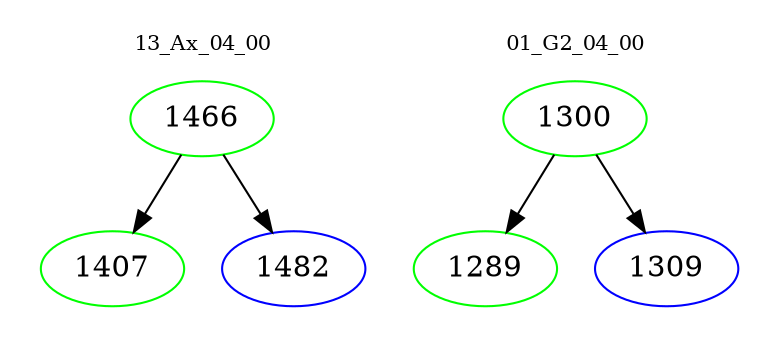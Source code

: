 digraph{
subgraph cluster_0 {
color = white
label = "13_Ax_04_00";
fontsize=10;
T0_1466 [label="1466", color="green"]
T0_1466 -> T0_1407 [color="black"]
T0_1407 [label="1407", color="green"]
T0_1466 -> T0_1482 [color="black"]
T0_1482 [label="1482", color="blue"]
}
subgraph cluster_1 {
color = white
label = "01_G2_04_00";
fontsize=10;
T1_1300 [label="1300", color="green"]
T1_1300 -> T1_1289 [color="black"]
T1_1289 [label="1289", color="green"]
T1_1300 -> T1_1309 [color="black"]
T1_1309 [label="1309", color="blue"]
}
}
